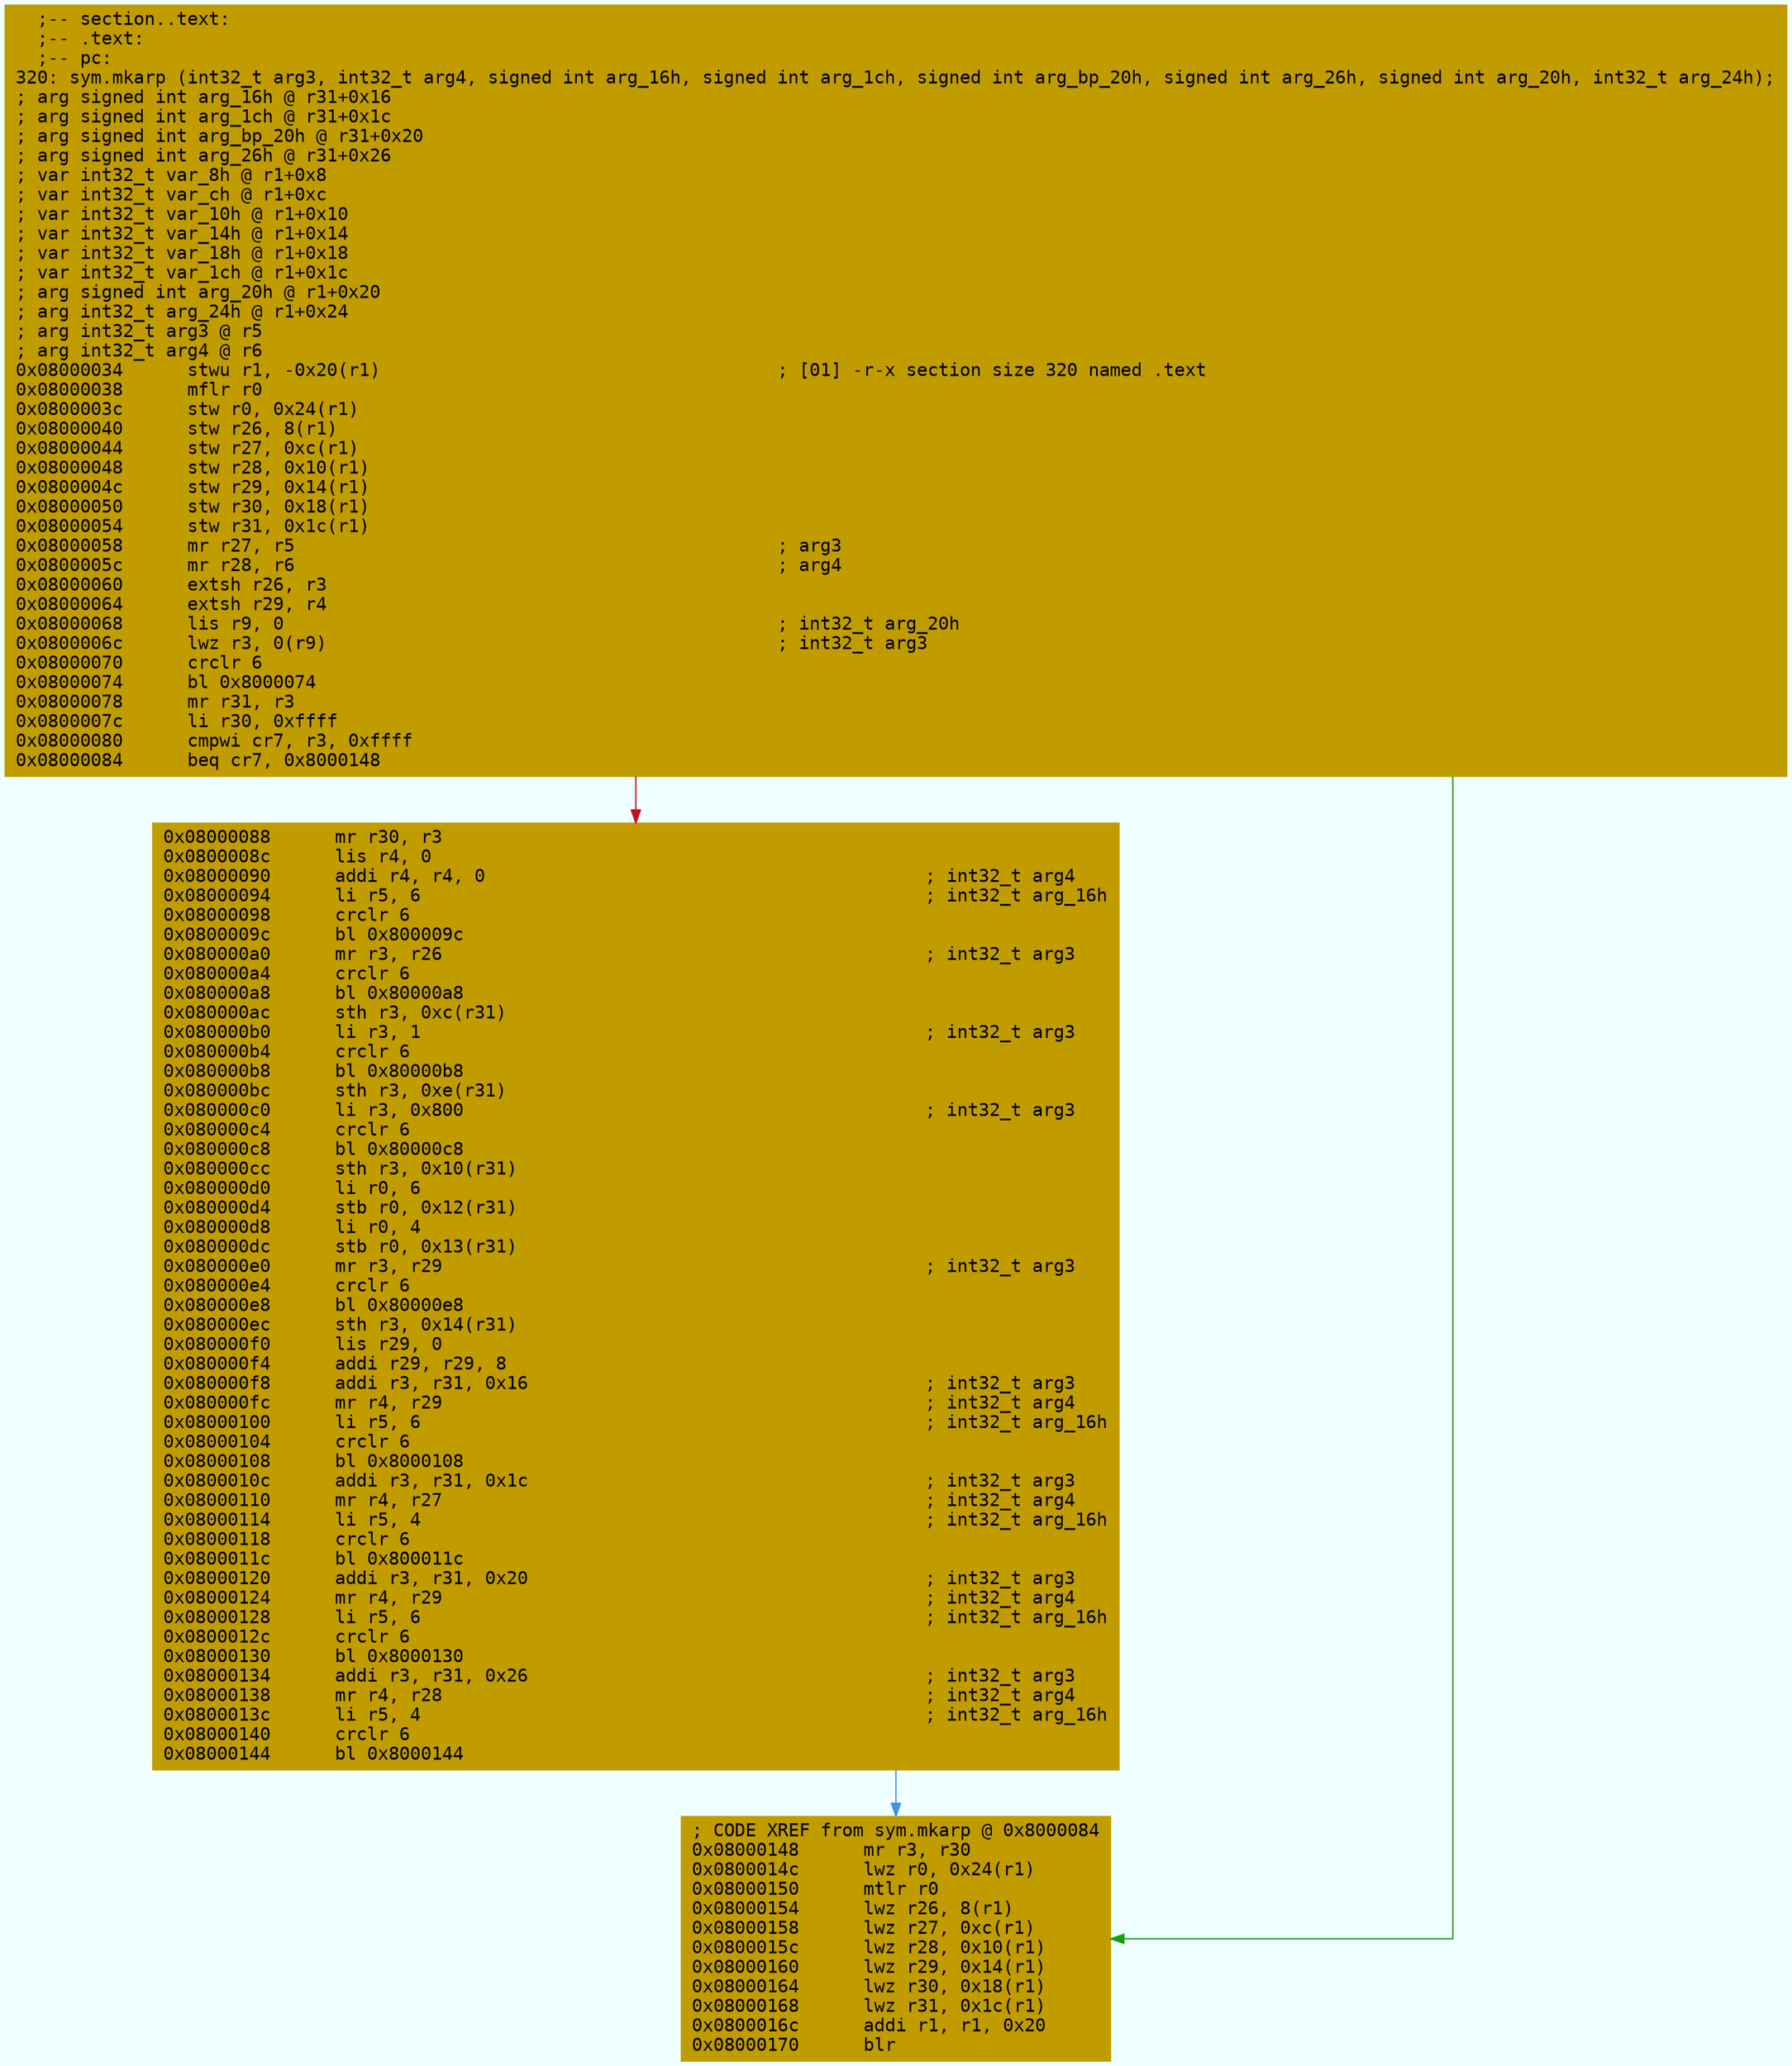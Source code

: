 digraph code {
	graph [bgcolor=azure fontsize=8 fontname="Courier" splines="ortho"];
	node [fillcolor=gray style=filled shape=box];
	edge [arrowhead="normal"];
	"0x08000034" [URL="sym.mkarp/0x08000034", fillcolor="#c19c00",color="#c19c00", fontname="Courier",label="  ;-- section..text:\l  ;-- .text:\l  ;-- pc:\l320: sym.mkarp (int32_t arg3, int32_t arg4, signed int arg_16h, signed int arg_1ch, signed int arg_bp_20h, signed int arg_26h, signed int arg_20h, int32_t arg_24h);\l; arg signed int arg_16h @ r31+0x16\l; arg signed int arg_1ch @ r31+0x1c\l; arg signed int arg_bp_20h @ r31+0x20\l; arg signed int arg_26h @ r31+0x26\l; var int32_t var_8h @ r1+0x8\l; var int32_t var_ch @ r1+0xc\l; var int32_t var_10h @ r1+0x10\l; var int32_t var_14h @ r1+0x14\l; var int32_t var_18h @ r1+0x18\l; var int32_t var_1ch @ r1+0x1c\l; arg signed int arg_20h @ r1+0x20\l; arg int32_t arg_24h @ r1+0x24\l; arg int32_t arg3 @ r5\l; arg int32_t arg4 @ r6\l0x08000034      stwu r1, -0x20(r1)                                     ; [01] -r-x section size 320 named .text\l0x08000038      mflr r0\l0x0800003c      stw r0, 0x24(r1)\l0x08000040      stw r26, 8(r1)\l0x08000044      stw r27, 0xc(r1)\l0x08000048      stw r28, 0x10(r1)\l0x0800004c      stw r29, 0x14(r1)\l0x08000050      stw r30, 0x18(r1)\l0x08000054      stw r31, 0x1c(r1)\l0x08000058      mr r27, r5                                             ; arg3\l0x0800005c      mr r28, r6                                             ; arg4\l0x08000060      extsh r26, r3\l0x08000064      extsh r29, r4\l0x08000068      lis r9, 0                                              ; int32_t arg_20h\l0x0800006c      lwz r3, 0(r9)                                          ; int32_t arg3\l0x08000070      crclr 6\l0x08000074      bl 0x8000074\l0x08000078      mr r31, r3\l0x0800007c      li r30, 0xffff\l0x08000080      cmpwi cr7, r3, 0xffff\l0x08000084      beq cr7, 0x8000148\l"]
	"0x08000088" [URL="sym.mkarp/0x08000088", fillcolor="#c19c00",color="#c19c00", fontname="Courier",label="0x08000088      mr r30, r3\l0x0800008c      lis r4, 0\l0x08000090      addi r4, r4, 0                                         ; int32_t arg4\l0x08000094      li r5, 6                                               ; int32_t arg_16h\l0x08000098      crclr 6\l0x0800009c      bl 0x800009c\l0x080000a0      mr r3, r26                                             ; int32_t arg3\l0x080000a4      crclr 6\l0x080000a8      bl 0x80000a8\l0x080000ac      sth r3, 0xc(r31)\l0x080000b0      li r3, 1                                               ; int32_t arg3\l0x080000b4      crclr 6\l0x080000b8      bl 0x80000b8\l0x080000bc      sth r3, 0xe(r31)\l0x080000c0      li r3, 0x800                                           ; int32_t arg3\l0x080000c4      crclr 6\l0x080000c8      bl 0x80000c8\l0x080000cc      sth r3, 0x10(r31)\l0x080000d0      li r0, 6\l0x080000d4      stb r0, 0x12(r31)\l0x080000d8      li r0, 4\l0x080000dc      stb r0, 0x13(r31)\l0x080000e0      mr r3, r29                                             ; int32_t arg3\l0x080000e4      crclr 6\l0x080000e8      bl 0x80000e8\l0x080000ec      sth r3, 0x14(r31)\l0x080000f0      lis r29, 0\l0x080000f4      addi r29, r29, 8\l0x080000f8      addi r3, r31, 0x16                                     ; int32_t arg3\l0x080000fc      mr r4, r29                                             ; int32_t arg4\l0x08000100      li r5, 6                                               ; int32_t arg_16h\l0x08000104      crclr 6\l0x08000108      bl 0x8000108\l0x0800010c      addi r3, r31, 0x1c                                     ; int32_t arg3\l0x08000110      mr r4, r27                                             ; int32_t arg4\l0x08000114      li r5, 4                                               ; int32_t arg_16h\l0x08000118      crclr 6\l0x0800011c      bl 0x800011c\l0x08000120      addi r3, r31, 0x20                                     ; int32_t arg3\l0x08000124      mr r4, r29                                             ; int32_t arg4\l0x08000128      li r5, 6                                               ; int32_t arg_16h\l0x0800012c      crclr 6\l0x08000130      bl 0x8000130\l0x08000134      addi r3, r31, 0x26                                     ; int32_t arg3\l0x08000138      mr r4, r28                                             ; int32_t arg4\l0x0800013c      li r5, 4                                               ; int32_t arg_16h\l0x08000140      crclr 6\l0x08000144      bl 0x8000144\l"]
	"0x08000148" [URL="sym.mkarp/0x08000148", fillcolor="#c19c00",color="#c19c00", fontname="Courier",label="; CODE XREF from sym.mkarp @ 0x8000084\l0x08000148      mr r3, r30\l0x0800014c      lwz r0, 0x24(r1)\l0x08000150      mtlr r0\l0x08000154      lwz r26, 8(r1)\l0x08000158      lwz r27, 0xc(r1)\l0x0800015c      lwz r28, 0x10(r1)\l0x08000160      lwz r29, 0x14(r1)\l0x08000164      lwz r30, 0x18(r1)\l0x08000168      lwz r31, 0x1c(r1)\l0x0800016c      addi r1, r1, 0x20\l0x08000170      blr\l"]
        "0x08000034" -> "0x08000148" [color="#13a10e"];
        "0x08000034" -> "0x08000088" [color="#c50f1f"];
        "0x08000088" -> "0x08000148" [color="#3a96dd"];
}
